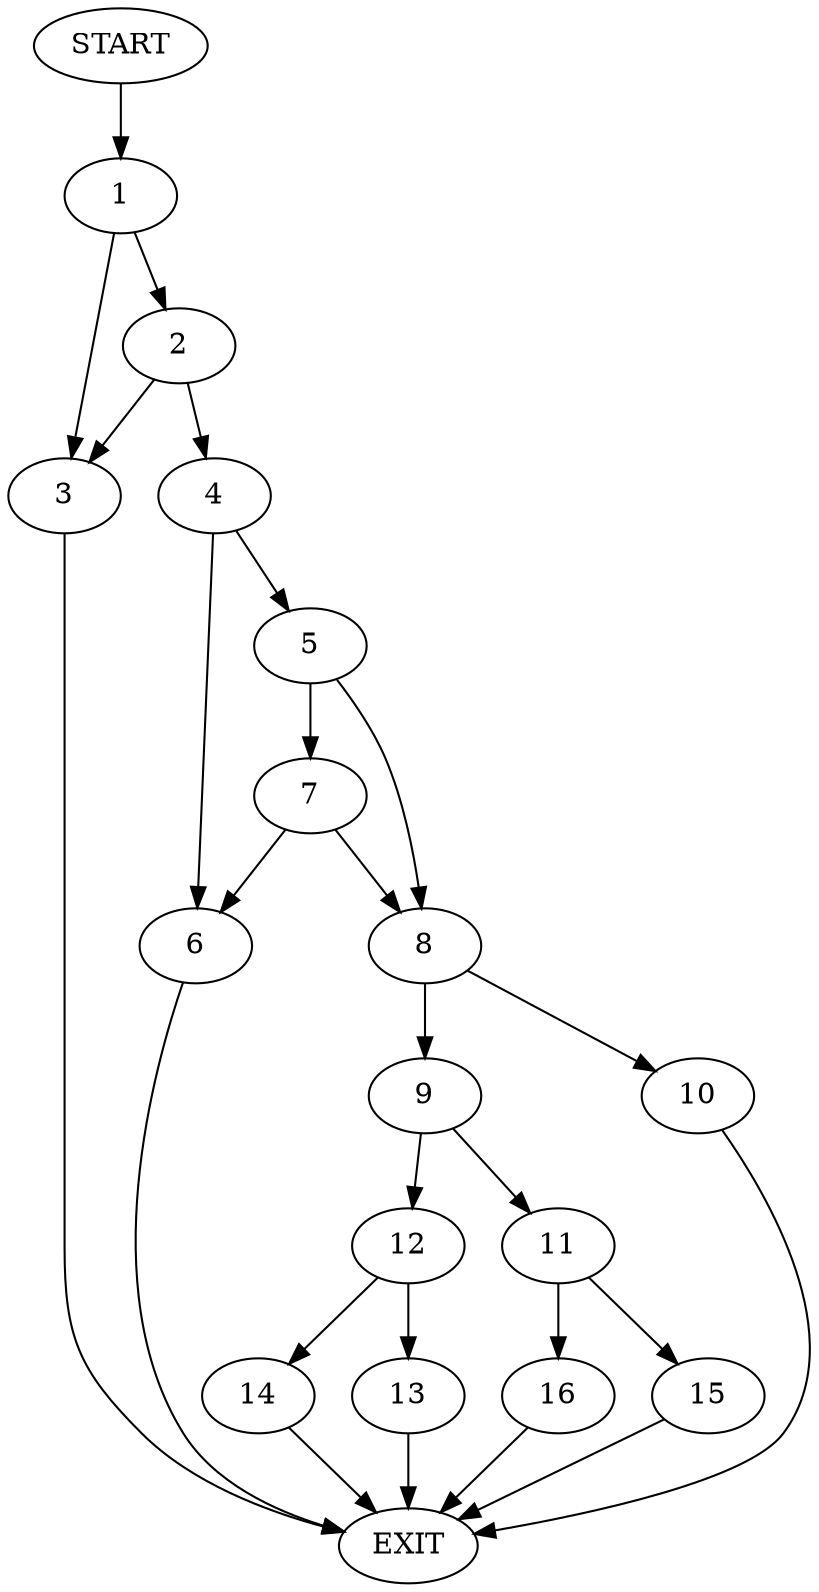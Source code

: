 digraph {
0 [label="START"]
17 [label="EXIT"]
0 -> 1
1 -> 2
1 -> 3
2 -> 3
2 -> 4
3 -> 17
4 -> 5
4 -> 6
5 -> 7
5 -> 8
6 -> 17
8 -> 9
8 -> 10
7 -> 6
7 -> 8
9 -> 11
9 -> 12
10 -> 17
12 -> 13
12 -> 14
11 -> 15
11 -> 16
13 -> 17
14 -> 17
16 -> 17
15 -> 17
}

